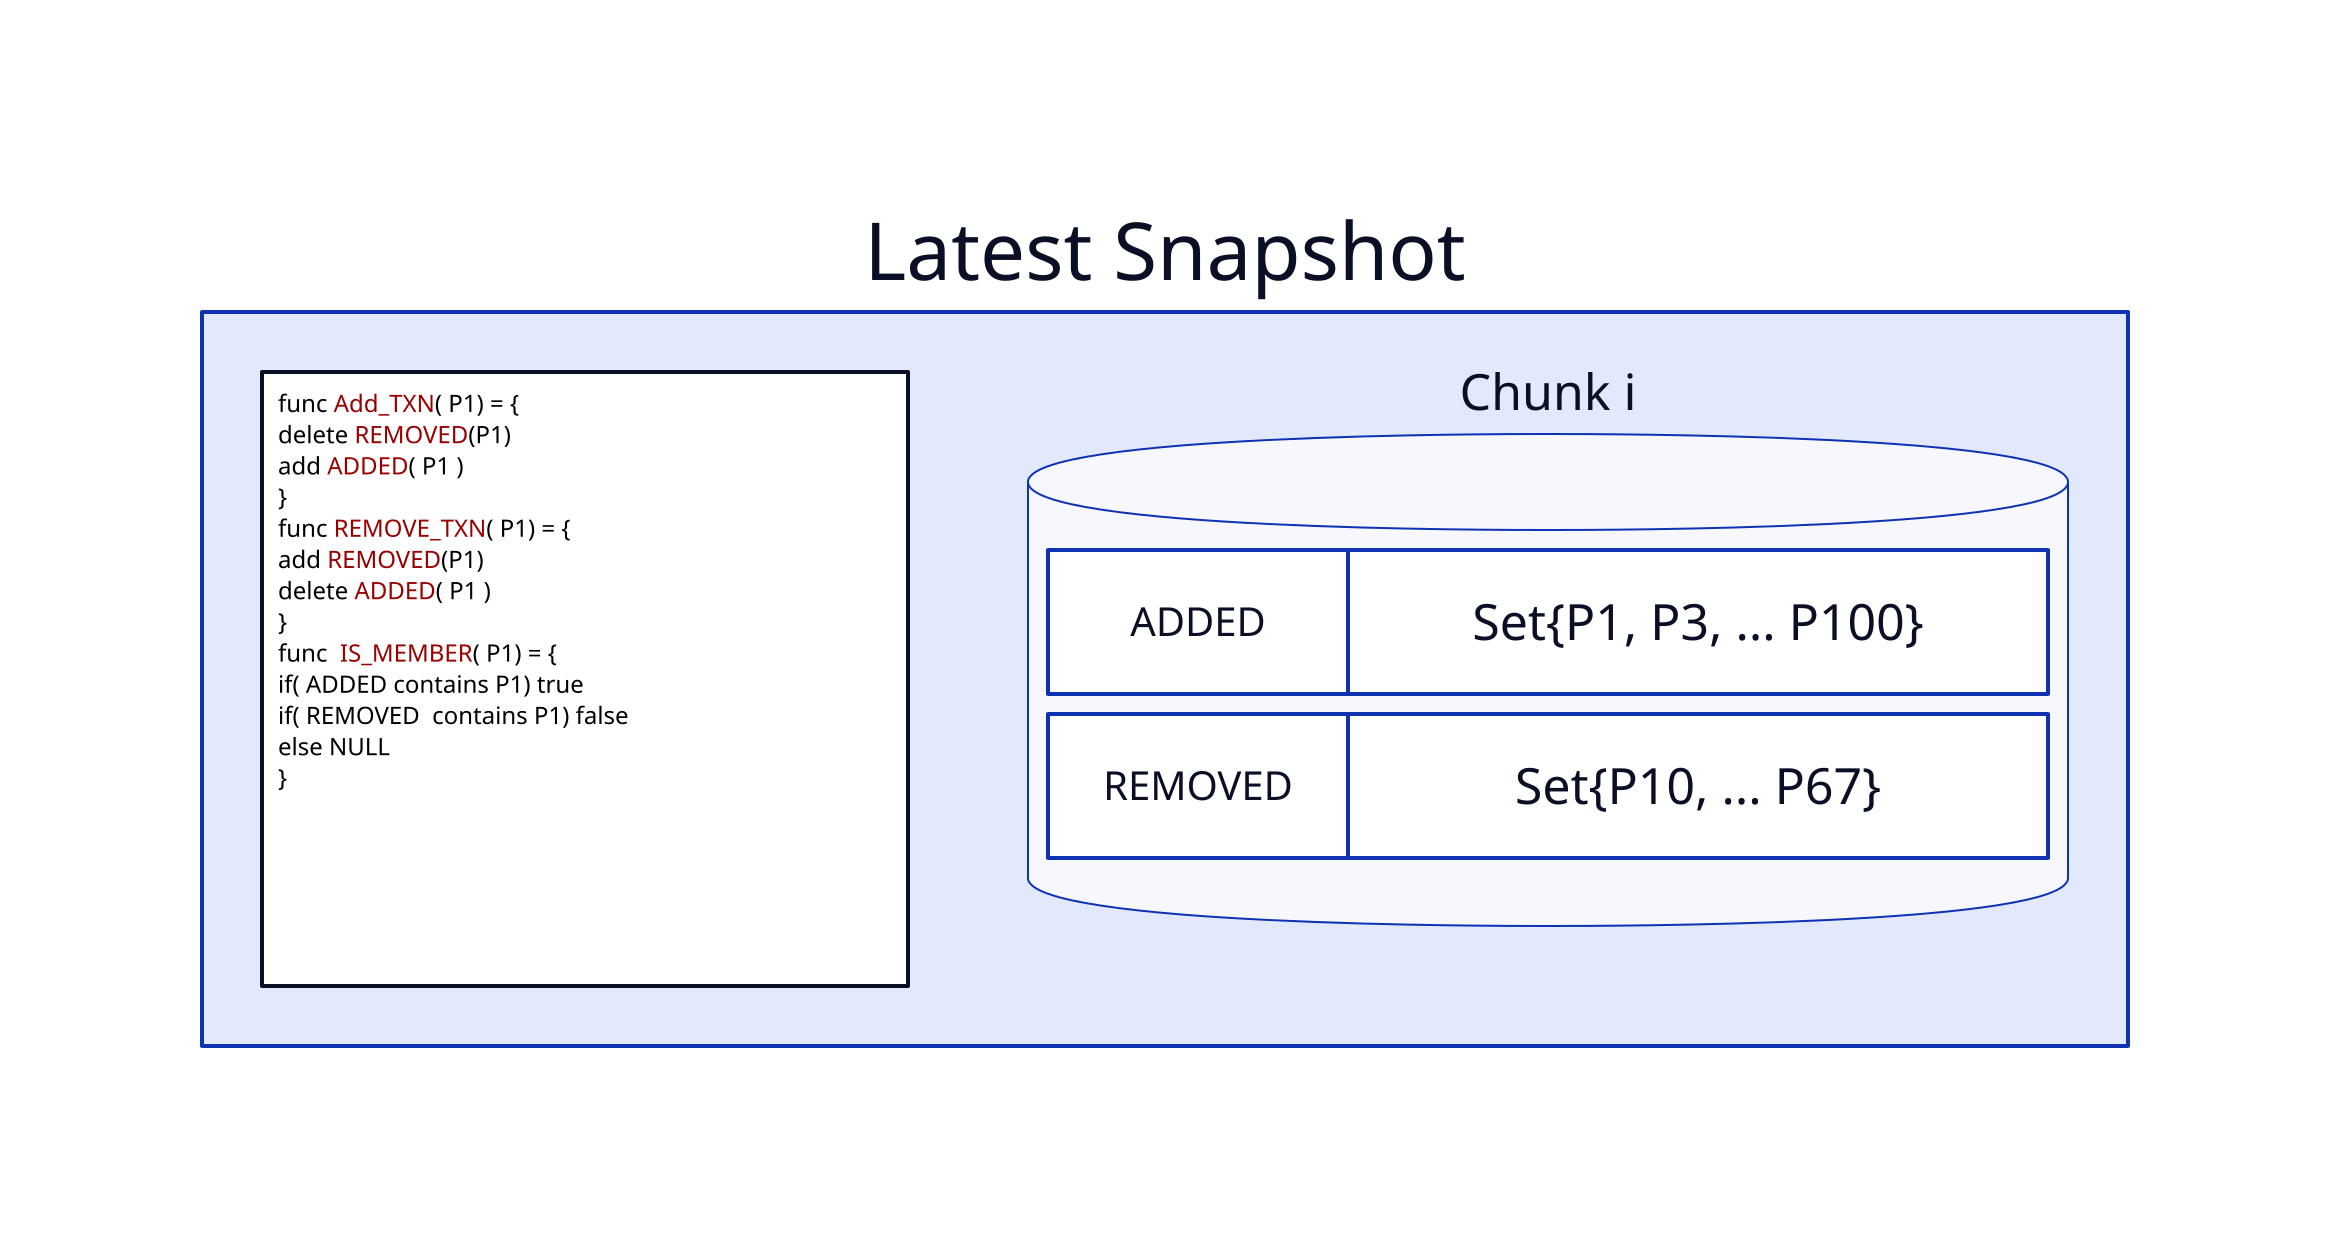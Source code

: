 SNAPSHOT: "Latest Snapshot" {
    operations: |`go
    func Add_TXN( P1) = {
     delete REMOVED(P1)
     add ADDED( P1 )
    }
    func REMOVE_TXN( P1) = {
     add REMOVED(P1)
     delete ADDED( P1 )
    }
    func  IS_MEMBER( P1) = {
     if( ADDED contains P1) true
     if( REMOVED  contains P1) false
     else NULL
    }

  `|
    data: "Chunk i" {
        shape: cylinder
      grid-columns: 1
      grid-gap: 10
      #style.fill: transparent
      style.stroke-width: 1
      added: "" {
        style.fill: transparent
        style.stroke-width: 0
        grid-columns: 2
        grid-gap: 0
        ADDED: {
          width: 150
          style.font-size: 20
        }
        values: "Set{P1, P3, ... P100}" {
          style.font-size: 25
          width: 350
        }
        label.near: top-center
      }
      removed: "" {
        style.fill: transparent
        style.stroke-width: 0
        grid-columns: 2
        grid-gap: 0
        REMOVED: {
          width: 150
          style.font-size: 20
        }
        values: "Set{P10, ... P67}" {
          style.font-size: 25
          width: 350
        }
        label.near: top-center
      }
      label.near: outside-top-center
      style.font-size: 25
    }
    
    label.near: outside-top-center
    style.font-size: 40
  }
  